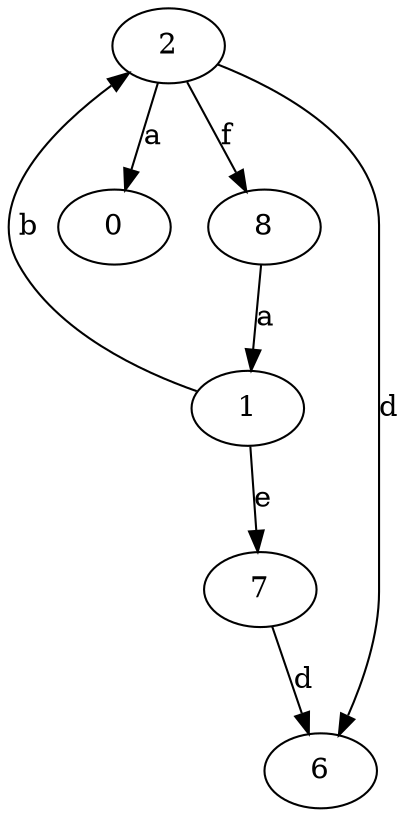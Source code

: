 strict digraph  {
0;
1;
2;
6;
7;
8;
1 -> 2  [label=b];
1 -> 7  [label=e];
2 -> 0  [label=a];
2 -> 6  [label=d];
2 -> 8  [label=f];
7 -> 6  [label=d];
8 -> 1  [label=a];
}
